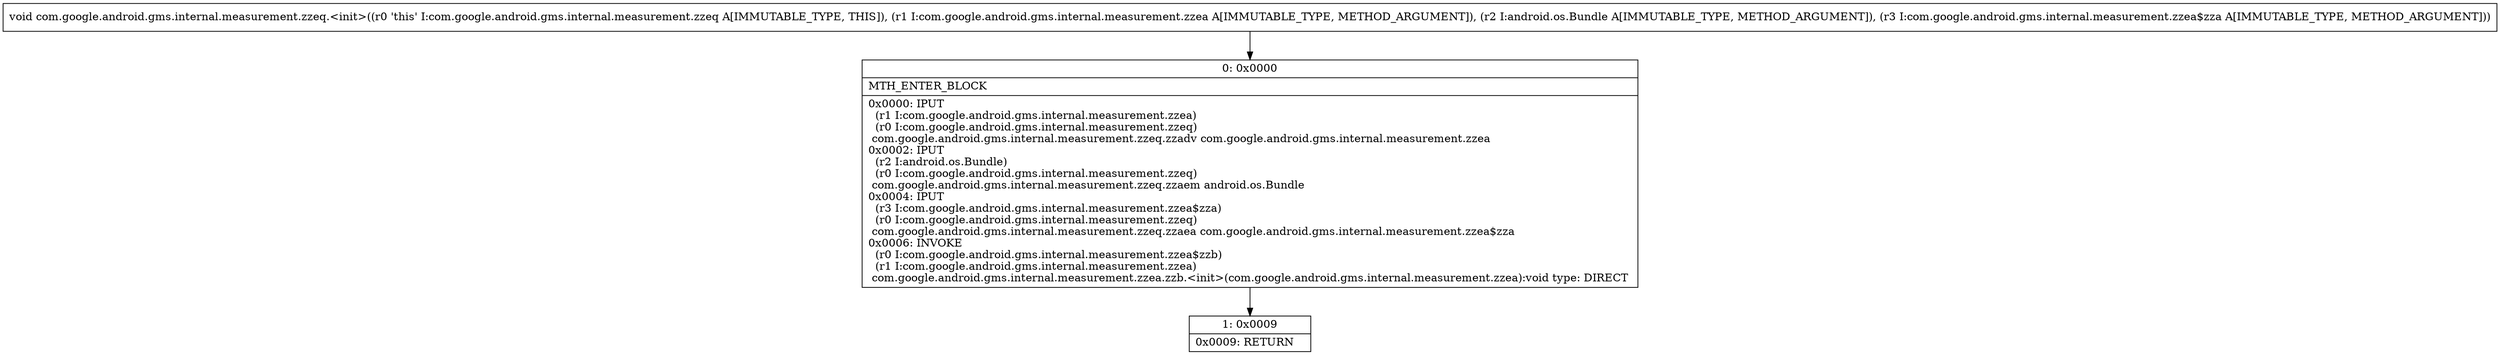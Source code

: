 digraph "CFG forcom.google.android.gms.internal.measurement.zzeq.\<init\>(Lcom\/google\/android\/gms\/internal\/measurement\/zzea;Landroid\/os\/Bundle;Lcom\/google\/android\/gms\/internal\/measurement\/zzea$zza;)V" {
Node_0 [shape=record,label="{0\:\ 0x0000|MTH_ENTER_BLOCK\l|0x0000: IPUT  \l  (r1 I:com.google.android.gms.internal.measurement.zzea)\l  (r0 I:com.google.android.gms.internal.measurement.zzeq)\l com.google.android.gms.internal.measurement.zzeq.zzadv com.google.android.gms.internal.measurement.zzea \l0x0002: IPUT  \l  (r2 I:android.os.Bundle)\l  (r0 I:com.google.android.gms.internal.measurement.zzeq)\l com.google.android.gms.internal.measurement.zzeq.zzaem android.os.Bundle \l0x0004: IPUT  \l  (r3 I:com.google.android.gms.internal.measurement.zzea$zza)\l  (r0 I:com.google.android.gms.internal.measurement.zzeq)\l com.google.android.gms.internal.measurement.zzeq.zzaea com.google.android.gms.internal.measurement.zzea$zza \l0x0006: INVOKE  \l  (r0 I:com.google.android.gms.internal.measurement.zzea$zzb)\l  (r1 I:com.google.android.gms.internal.measurement.zzea)\l com.google.android.gms.internal.measurement.zzea.zzb.\<init\>(com.google.android.gms.internal.measurement.zzea):void type: DIRECT \l}"];
Node_1 [shape=record,label="{1\:\ 0x0009|0x0009: RETURN   \l}"];
MethodNode[shape=record,label="{void com.google.android.gms.internal.measurement.zzeq.\<init\>((r0 'this' I:com.google.android.gms.internal.measurement.zzeq A[IMMUTABLE_TYPE, THIS]), (r1 I:com.google.android.gms.internal.measurement.zzea A[IMMUTABLE_TYPE, METHOD_ARGUMENT]), (r2 I:android.os.Bundle A[IMMUTABLE_TYPE, METHOD_ARGUMENT]), (r3 I:com.google.android.gms.internal.measurement.zzea$zza A[IMMUTABLE_TYPE, METHOD_ARGUMENT])) }"];
MethodNode -> Node_0;
Node_0 -> Node_1;
}

